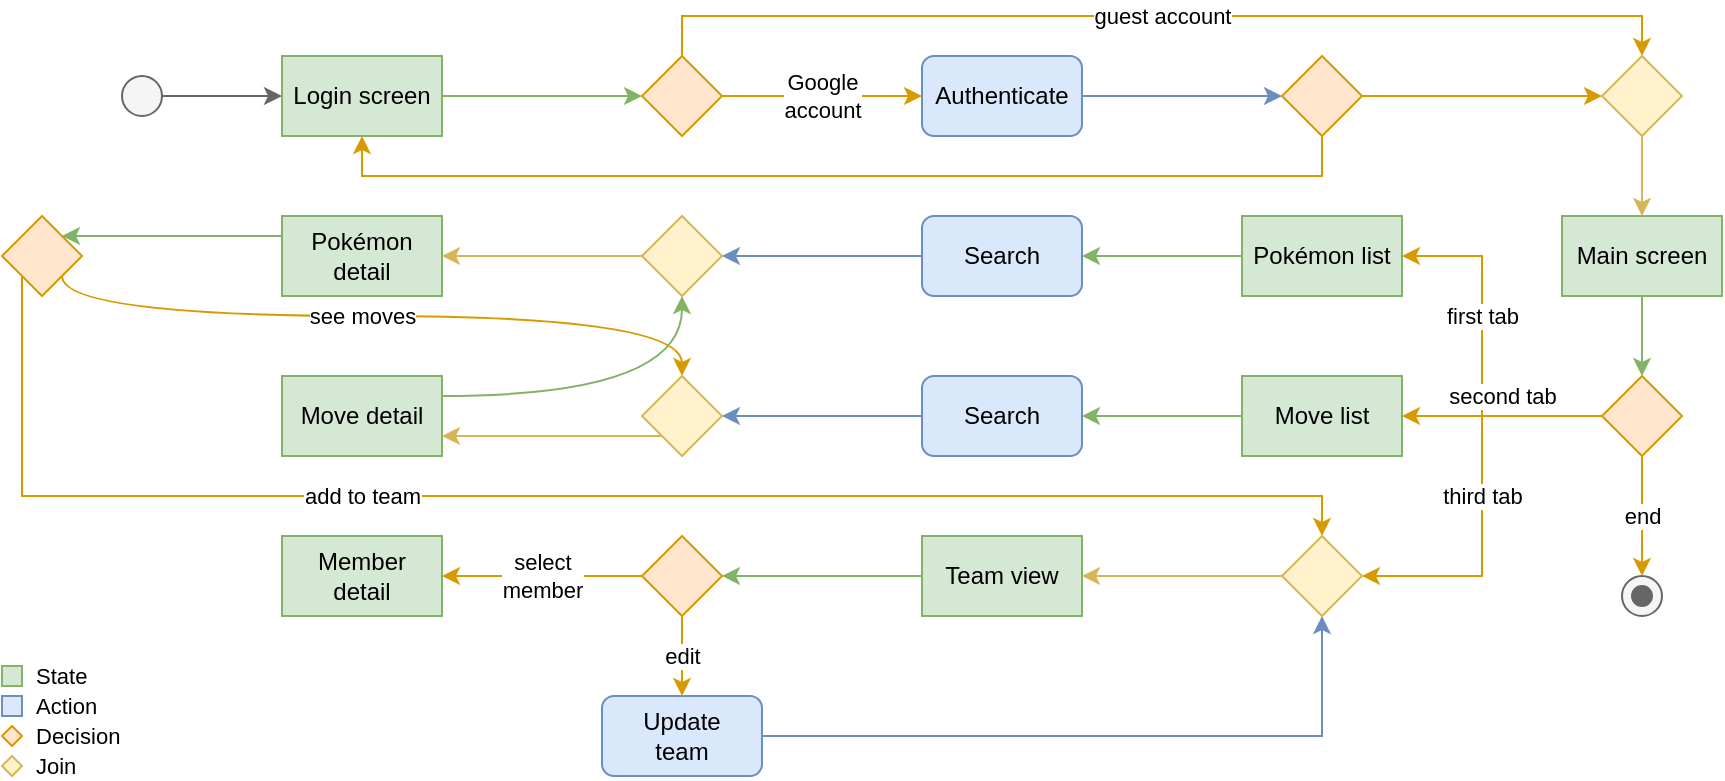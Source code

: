 <mxfile version="24.7.17">
  <diagram name="Page-1" id="n4YTPFiaNwmfkghKdESe">
    <mxGraphModel dx="399" dy="217" grid="1" gridSize="10" guides="1" tooltips="1" connect="1" arrows="1" fold="1" page="1" pageScale="1" pageWidth="940" pageHeight="460" math="0" shadow="0">
      <root>
        <mxCell id="0" />
        <mxCell id="1" parent="0" />
        <mxCell id="yg3wYNuyaRmi8jHiZ-h4-178" value="see moves" style="edgeStyle=orthogonalEdgeStyle;rounded=0;orthogonalLoop=1;jettySize=auto;html=1;exitX=1;exitY=1;exitDx=0;exitDy=0;entryX=0.5;entryY=0;entryDx=0;entryDy=0;curved=1;fillColor=#ffe6cc;strokeColor=#d79b00;" parent="1" source="yg3wYNuyaRmi8jHiZ-h4-160" target="yg3wYNuyaRmi8jHiZ-h4-107" edge="1">
          <mxGeometry x="-0.056" relative="1" as="geometry">
            <Array as="points">
              <mxPoint x="70" y="190" />
              <mxPoint x="380" y="190" />
            </Array>
            <mxPoint as="offset" />
          </mxGeometry>
        </mxCell>
        <mxCell id="yg3wYNuyaRmi8jHiZ-h4-52" style="edgeStyle=orthogonalEdgeStyle;rounded=0;orthogonalLoop=1;jettySize=auto;html=1;exitX=1;exitY=0.5;exitDx=0;exitDy=0;entryX=0;entryY=0.5;entryDx=0;entryDy=0;fillColor=#f5f5f5;strokeColor=#666666;" parent="1" source="MU9g39NuWjS2vlEsyIcT-31" target="yg3wYNuyaRmi8jHiZ-h4-43" edge="1">
          <mxGeometry relative="1" as="geometry" />
        </mxCell>
        <mxCell id="MU9g39NuWjS2vlEsyIcT-31" value="" style="ellipse;fillColor=#f5f5f5;html=1;fontColor=#333333;strokeColor=#666666;" parent="1" vertex="1">
          <mxGeometry x="100" y="70" width="20" height="20" as="geometry" />
        </mxCell>
        <mxCell id="yg3wYNuyaRmi8jHiZ-h4-53" style="edgeStyle=orthogonalEdgeStyle;rounded=0;orthogonalLoop=1;jettySize=auto;html=1;exitX=1;exitY=0.5;exitDx=0;exitDy=0;entryX=0;entryY=0.5;entryDx=0;entryDy=0;fillColor=#d5e8d4;strokeColor=#82b366;" parent="1" source="yg3wYNuyaRmi8jHiZ-h4-43" target="yg3wYNuyaRmi8jHiZ-h4-48" edge="1">
          <mxGeometry relative="1" as="geometry" />
        </mxCell>
        <mxCell id="yg3wYNuyaRmi8jHiZ-h4-43" value="Login screen" style="rounded=0;whiteSpace=wrap;html=1;fillColor=#d5e8d4;strokeColor=#82b366;" parent="1" vertex="1">
          <mxGeometry x="180" y="60" width="80" height="40" as="geometry" />
        </mxCell>
        <mxCell id="yg3wYNuyaRmi8jHiZ-h4-71" value="Google&lt;div&gt;account&lt;/div&gt;" style="edgeStyle=orthogonalEdgeStyle;rounded=0;orthogonalLoop=1;jettySize=auto;html=1;exitX=1;exitY=0.5;exitDx=0;exitDy=0;entryX=0;entryY=0.5;entryDx=0;entryDy=0;fillColor=#ffe6cc;strokeColor=#d79b00;" parent="1" source="yg3wYNuyaRmi8jHiZ-h4-48" target="yg3wYNuyaRmi8jHiZ-h4-50" edge="1">
          <mxGeometry relative="1" as="geometry" />
        </mxCell>
        <mxCell id="yg3wYNuyaRmi8jHiZ-h4-72" value="guest account" style="edgeStyle=orthogonalEdgeStyle;rounded=0;orthogonalLoop=1;jettySize=auto;html=1;exitX=0.5;exitY=0;exitDx=0;exitDy=0;entryX=0.5;entryY=0;entryDx=0;entryDy=0;fillColor=#ffe6cc;strokeColor=#d79b00;" parent="1" source="yg3wYNuyaRmi8jHiZ-h4-48" target="yg3wYNuyaRmi8jHiZ-h4-66" edge="1">
          <mxGeometry relative="1" as="geometry" />
        </mxCell>
        <mxCell id="yg3wYNuyaRmi8jHiZ-h4-48" value="" style="rhombus;whiteSpace=wrap;html=1;shadow=0;fontFamily=Helvetica;fontSize=12;align=center;strokeWidth=1;spacing=6;spacingTop=-4;fillColor=#ffe6cc;strokeColor=#d79b00;" parent="1" vertex="1">
          <mxGeometry x="360" y="60" width="40" height="40" as="geometry" />
        </mxCell>
        <mxCell id="yg3wYNuyaRmi8jHiZ-h4-62" style="edgeStyle=orthogonalEdgeStyle;rounded=0;orthogonalLoop=1;jettySize=auto;html=1;exitX=1;exitY=0.5;exitDx=0;exitDy=0;entryX=0;entryY=0.5;entryDx=0;entryDy=0;fillColor=#dae8fc;strokeColor=#6c8ebf;" parent="1" source="yg3wYNuyaRmi8jHiZ-h4-50" target="yg3wYNuyaRmi8jHiZ-h4-61" edge="1">
          <mxGeometry relative="1" as="geometry" />
        </mxCell>
        <mxCell id="yg3wYNuyaRmi8jHiZ-h4-50" value="Authenticate" style="rounded=1;whiteSpace=wrap;html=1;fontSize=12;glass=0;strokeWidth=1;shadow=0;fillColor=#dae8fc;strokeColor=#6c8ebf;" parent="1" vertex="1">
          <mxGeometry x="500" y="60" width="80" height="40" as="geometry" />
        </mxCell>
        <mxCell id="yg3wYNuyaRmi8jHiZ-h4-67" style="edgeStyle=orthogonalEdgeStyle;rounded=0;orthogonalLoop=1;jettySize=auto;html=1;exitX=1;exitY=0.5;exitDx=0;exitDy=0;entryX=0;entryY=0.5;entryDx=0;entryDy=0;fillColor=#ffe6cc;strokeColor=#d79b00;" parent="1" source="yg3wYNuyaRmi8jHiZ-h4-61" target="yg3wYNuyaRmi8jHiZ-h4-66" edge="1">
          <mxGeometry relative="1" as="geometry" />
        </mxCell>
        <mxCell id="yg3wYNuyaRmi8jHiZ-h4-79" style="edgeStyle=orthogonalEdgeStyle;rounded=0;orthogonalLoop=1;jettySize=auto;html=1;exitX=0.5;exitY=1;exitDx=0;exitDy=0;entryX=0.5;entryY=1;entryDx=0;entryDy=0;fillColor=#ffe6cc;strokeColor=#d79b00;" parent="1" source="yg3wYNuyaRmi8jHiZ-h4-61" target="yg3wYNuyaRmi8jHiZ-h4-43" edge="1">
          <mxGeometry relative="1" as="geometry" />
        </mxCell>
        <mxCell id="yg3wYNuyaRmi8jHiZ-h4-61" value="" style="rhombus;whiteSpace=wrap;html=1;shadow=0;fontFamily=Helvetica;fontSize=12;align=center;strokeWidth=1;spacing=6;spacingTop=-4;fillColor=#ffe6cc;strokeColor=#d79b00;" parent="1" vertex="1">
          <mxGeometry x="680" y="60" width="40" height="40" as="geometry" />
        </mxCell>
        <mxCell id="yg3wYNuyaRmi8jHiZ-h4-82" style="edgeStyle=orthogonalEdgeStyle;rounded=0;orthogonalLoop=1;jettySize=auto;html=1;exitX=0.5;exitY=1;exitDx=0;exitDy=0;entryX=0.5;entryY=0;entryDx=0;entryDy=0;fillColor=#d5e8d4;strokeColor=#82b366;" parent="1" source="yg3wYNuyaRmi8jHiZ-h4-64" target="yg3wYNuyaRmi8jHiZ-h4-80" edge="1">
          <mxGeometry relative="1" as="geometry" />
        </mxCell>
        <mxCell id="yg3wYNuyaRmi8jHiZ-h4-64" value="Main screen" style="rounded=0;whiteSpace=wrap;html=1;fillColor=#d5e8d4;strokeColor=#82b366;" parent="1" vertex="1">
          <mxGeometry x="820" y="140" width="80" height="40" as="geometry" />
        </mxCell>
        <mxCell id="yg3wYNuyaRmi8jHiZ-h4-73" style="edgeStyle=orthogonalEdgeStyle;rounded=0;orthogonalLoop=1;jettySize=auto;html=1;exitX=0.5;exitY=1;exitDx=0;exitDy=0;entryX=0.5;entryY=0;entryDx=0;entryDy=0;fillColor=#fff2cc;strokeColor=#d6b656;" parent="1" source="yg3wYNuyaRmi8jHiZ-h4-66" target="yg3wYNuyaRmi8jHiZ-h4-64" edge="1">
          <mxGeometry relative="1" as="geometry" />
        </mxCell>
        <mxCell id="yg3wYNuyaRmi8jHiZ-h4-66" value="" style="rhombus;whiteSpace=wrap;html=1;shadow=0;fontFamily=Helvetica;fontSize=12;align=center;strokeWidth=1;spacing=6;spacingTop=-4;fillColor=#fff2cc;strokeColor=#d6b656;" parent="1" vertex="1">
          <mxGeometry x="840" y="60" width="40" height="40" as="geometry" />
        </mxCell>
        <mxCell id="yg3wYNuyaRmi8jHiZ-h4-86" value="first tab" style="edgeStyle=orthogonalEdgeStyle;rounded=0;orthogonalLoop=1;jettySize=auto;html=1;exitX=0;exitY=0.5;exitDx=0;exitDy=0;entryX=1;entryY=0.5;entryDx=0;entryDy=0;fillColor=#ffe6cc;strokeColor=#d79b00;" parent="1" source="yg3wYNuyaRmi8jHiZ-h4-80" target="yg3wYNuyaRmi8jHiZ-h4-85" edge="1">
          <mxGeometry x="0.222" relative="1" as="geometry">
            <Array as="points">
              <mxPoint x="780" y="240" />
              <mxPoint x="780" y="160" />
            </Array>
            <mxPoint as="offset" />
          </mxGeometry>
        </mxCell>
        <mxCell id="yg3wYNuyaRmi8jHiZ-h4-91" value="second tab" style="edgeStyle=orthogonalEdgeStyle;rounded=0;orthogonalLoop=1;jettySize=auto;html=1;exitX=0;exitY=0.5;exitDx=0;exitDy=0;entryX=1;entryY=0.5;entryDx=0;entryDy=0;fillColor=#ffe6cc;strokeColor=#d79b00;" parent="1" source="yg3wYNuyaRmi8jHiZ-h4-80" target="yg3wYNuyaRmi8jHiZ-h4-90" edge="1">
          <mxGeometry y="-10" relative="1" as="geometry">
            <mxPoint as="offset" />
          </mxGeometry>
        </mxCell>
        <mxCell id="yg3wYNuyaRmi8jHiZ-h4-144" value="third tab" style="edgeStyle=orthogonalEdgeStyle;rounded=0;orthogonalLoop=1;jettySize=auto;html=1;exitX=0;exitY=0.5;exitDx=0;exitDy=0;entryX=1;entryY=0.5;entryDx=0;entryDy=0;fillColor=#ffe6cc;strokeColor=#d79b00;" parent="1" source="yg3wYNuyaRmi8jHiZ-h4-80" target="yg3wYNuyaRmi8jHiZ-h4-142" edge="1">
          <mxGeometry relative="1" as="geometry" />
        </mxCell>
        <mxCell id="yg3wYNuyaRmi8jHiZ-h4-80" value="" style="rhombus;whiteSpace=wrap;html=1;shadow=0;fontFamily=Helvetica;fontSize=12;align=center;strokeWidth=1;spacing=6;spacingTop=-4;fillColor=#ffe6cc;strokeColor=#d79b00;" parent="1" vertex="1">
          <mxGeometry x="840" y="220" width="40" height="40" as="geometry" />
        </mxCell>
        <mxCell id="yg3wYNuyaRmi8jHiZ-h4-124" style="edgeStyle=orthogonalEdgeStyle;rounded=0;orthogonalLoop=1;jettySize=auto;html=1;exitX=0;exitY=0.5;exitDx=0;exitDy=0;entryX=1;entryY=0.5;entryDx=0;entryDy=0;fillColor=#d5e8d4;strokeColor=#82b366;" parent="1" source="yg3wYNuyaRmi8jHiZ-h4-85" target="yg3wYNuyaRmi8jHiZ-h4-123" edge="1">
          <mxGeometry relative="1" as="geometry" />
        </mxCell>
        <mxCell id="yg3wYNuyaRmi8jHiZ-h4-85" value="&lt;div&gt;&lt;span style=&quot;background-color: initial;&quot;&gt;Poké&lt;/span&gt;&lt;span style=&quot;background-color: initial;&quot;&gt;mon list&lt;/span&gt;&lt;br&gt;&lt;/div&gt;" style="rounded=0;whiteSpace=wrap;html=1;fillColor=#d5e8d4;strokeColor=#82b366;" parent="1" vertex="1">
          <mxGeometry x="660" y="140" width="80" height="40" as="geometry" />
        </mxCell>
        <mxCell id="yg3wYNuyaRmi8jHiZ-h4-127" style="edgeStyle=orthogonalEdgeStyle;rounded=0;orthogonalLoop=1;jettySize=auto;html=1;exitX=0;exitY=0.5;exitDx=0;exitDy=0;entryX=1;entryY=0.5;entryDx=0;entryDy=0;fillColor=#d5e8d4;strokeColor=#82b366;" parent="1" source="yg3wYNuyaRmi8jHiZ-h4-90" target="yg3wYNuyaRmi8jHiZ-h4-126" edge="1">
          <mxGeometry relative="1" as="geometry" />
        </mxCell>
        <mxCell id="yg3wYNuyaRmi8jHiZ-h4-90" value="&lt;div&gt;Move list&lt;/div&gt;" style="rounded=0;whiteSpace=wrap;html=1;fillColor=#d5e8d4;strokeColor=#82b366;" parent="1" vertex="1">
          <mxGeometry x="660" y="220" width="80" height="40" as="geometry" />
        </mxCell>
        <mxCell id="yg3wYNuyaRmi8jHiZ-h4-177" style="edgeStyle=orthogonalEdgeStyle;rounded=0;orthogonalLoop=1;jettySize=auto;html=1;exitX=0;exitY=0.25;exitDx=0;exitDy=0;entryX=1;entryY=0;entryDx=0;entryDy=0;fillColor=#d5e8d4;strokeColor=#82b366;" parent="1" source="yg3wYNuyaRmi8jHiZ-h4-94" target="yg3wYNuyaRmi8jHiZ-h4-160" edge="1">
          <mxGeometry relative="1" as="geometry" />
        </mxCell>
        <mxCell id="yg3wYNuyaRmi8jHiZ-h4-94" value="&lt;div&gt;&lt;span style=&quot;background-color: initial;&quot;&gt;Poké&lt;/span&gt;&lt;span style=&quot;background-color: initial;&quot;&gt;mon detail&lt;/span&gt;&lt;br&gt;&lt;/div&gt;" style="rounded=0;whiteSpace=wrap;html=1;fillColor=#d5e8d4;strokeColor=#82b366;" parent="1" vertex="1">
          <mxGeometry x="180" y="140" width="80" height="40" as="geometry" />
        </mxCell>
        <mxCell id="yg3wYNuyaRmi8jHiZ-h4-163" style="edgeStyle=orthogonalEdgeStyle;rounded=0;orthogonalLoop=1;jettySize=auto;html=1;exitX=1;exitY=0.25;exitDx=0;exitDy=0;entryX=0.5;entryY=1;entryDx=0;entryDy=0;curved=1;fillColor=#d5e8d4;strokeColor=#82b366;" parent="1" source="yg3wYNuyaRmi8jHiZ-h4-99" target="yg3wYNuyaRmi8jHiZ-h4-103" edge="1">
          <mxGeometry relative="1" as="geometry" />
        </mxCell>
        <mxCell id="yg3wYNuyaRmi8jHiZ-h4-99" value="&lt;div&gt;&lt;span style=&quot;background-color: initial;&quot;&gt;Move&amp;nbsp;&lt;/span&gt;&lt;span style=&quot;background-color: initial;&quot;&gt;detail&lt;/span&gt;&lt;/div&gt;" style="rounded=0;whiteSpace=wrap;html=1;fillColor=#d5e8d4;strokeColor=#82b366;" parent="1" vertex="1">
          <mxGeometry x="180" y="220" width="80" height="40" as="geometry" />
        </mxCell>
        <mxCell id="yg3wYNuyaRmi8jHiZ-h4-165" style="edgeStyle=orthogonalEdgeStyle;rounded=0;orthogonalLoop=1;jettySize=auto;html=1;exitX=0;exitY=0.5;exitDx=0;exitDy=0;entryX=1;entryY=0.5;entryDx=0;entryDy=0;fillColor=#fff2cc;strokeColor=#d6b656;" parent="1" source="yg3wYNuyaRmi8jHiZ-h4-103" target="yg3wYNuyaRmi8jHiZ-h4-94" edge="1">
          <mxGeometry relative="1" as="geometry" />
        </mxCell>
        <mxCell id="yg3wYNuyaRmi8jHiZ-h4-103" value="" style="rhombus;whiteSpace=wrap;html=1;shadow=0;fontFamily=Helvetica;fontSize=12;align=center;strokeWidth=1;spacing=6;spacingTop=-4;fillColor=#fff2cc;strokeColor=#d6b656;" parent="1" vertex="1">
          <mxGeometry x="360" y="140" width="40" height="40" as="geometry" />
        </mxCell>
        <mxCell id="yg3wYNuyaRmi8jHiZ-h4-179" style="edgeStyle=orthogonalEdgeStyle;rounded=0;orthogonalLoop=1;jettySize=auto;html=1;exitX=0;exitY=1;exitDx=0;exitDy=0;entryX=1;entryY=0.75;entryDx=0;entryDy=0;fillColor=#fff2cc;strokeColor=#d6b656;" parent="1" source="yg3wYNuyaRmi8jHiZ-h4-107" target="yg3wYNuyaRmi8jHiZ-h4-99" edge="1">
          <mxGeometry relative="1" as="geometry" />
        </mxCell>
        <mxCell id="yg3wYNuyaRmi8jHiZ-h4-107" value="" style="rhombus;whiteSpace=wrap;html=1;shadow=0;fontFamily=Helvetica;fontSize=12;align=center;strokeWidth=1;spacing=6;spacingTop=-4;fillColor=#fff2cc;strokeColor=#d6b656;" parent="1" vertex="1">
          <mxGeometry x="360" y="220" width="40" height="40" as="geometry" />
        </mxCell>
        <mxCell id="yg3wYNuyaRmi8jHiZ-h4-155" style="edgeStyle=orthogonalEdgeStyle;rounded=0;orthogonalLoop=1;jettySize=auto;html=1;exitX=0;exitY=0.5;exitDx=0;exitDy=0;entryX=1;entryY=0.5;entryDx=0;entryDy=0;fillColor=#d5e8d4;strokeColor=#82b366;" parent="1" source="yg3wYNuyaRmi8jHiZ-h4-121" target="yg3wYNuyaRmi8jHiZ-h4-154" edge="1">
          <mxGeometry relative="1" as="geometry" />
        </mxCell>
        <mxCell id="yg3wYNuyaRmi8jHiZ-h4-121" value="&lt;div&gt;Team view&lt;/div&gt;" style="rounded=0;whiteSpace=wrap;html=1;fillColor=#d5e8d4;strokeColor=#82b366;" parent="1" vertex="1">
          <mxGeometry x="500" y="300" width="80" height="40" as="geometry" />
        </mxCell>
        <mxCell id="yg3wYNuyaRmi8jHiZ-h4-125" style="edgeStyle=orthogonalEdgeStyle;rounded=0;orthogonalLoop=1;jettySize=auto;html=1;exitX=0;exitY=0.5;exitDx=0;exitDy=0;entryX=1;entryY=0.5;entryDx=0;entryDy=0;fillColor=#dae8fc;strokeColor=#6c8ebf;" parent="1" source="yg3wYNuyaRmi8jHiZ-h4-123" target="yg3wYNuyaRmi8jHiZ-h4-103" edge="1">
          <mxGeometry relative="1" as="geometry" />
        </mxCell>
        <mxCell id="yg3wYNuyaRmi8jHiZ-h4-123" value="Search" style="rounded=1;whiteSpace=wrap;html=1;fontSize=12;glass=0;strokeWidth=1;shadow=0;fillColor=#dae8fc;strokeColor=#6c8ebf;" parent="1" vertex="1">
          <mxGeometry x="500" y="140" width="80" height="40" as="geometry" />
        </mxCell>
        <mxCell id="yg3wYNuyaRmi8jHiZ-h4-128" style="edgeStyle=orthogonalEdgeStyle;rounded=0;orthogonalLoop=1;jettySize=auto;html=1;exitX=0;exitY=0.5;exitDx=0;exitDy=0;entryX=1;entryY=0.5;entryDx=0;entryDy=0;fillColor=#dae8fc;strokeColor=#6c8ebf;" parent="1" source="yg3wYNuyaRmi8jHiZ-h4-126" target="yg3wYNuyaRmi8jHiZ-h4-107" edge="1">
          <mxGeometry relative="1" as="geometry" />
        </mxCell>
        <mxCell id="yg3wYNuyaRmi8jHiZ-h4-126" value="Search" style="rounded=1;whiteSpace=wrap;html=1;fontSize=12;glass=0;strokeWidth=1;shadow=0;fillColor=#dae8fc;strokeColor=#6c8ebf;" parent="1" vertex="1">
          <mxGeometry x="500" y="220" width="80" height="40" as="geometry" />
        </mxCell>
        <mxCell id="yg3wYNuyaRmi8jHiZ-h4-184" style="edgeStyle=orthogonalEdgeStyle;rounded=0;orthogonalLoop=1;jettySize=auto;html=1;exitX=1;exitY=0.5;exitDx=0;exitDy=0;entryX=0.5;entryY=1;entryDx=0;entryDy=0;fillColor=#dae8fc;strokeColor=#6c8ebf;" parent="1" source="yg3wYNuyaRmi8jHiZ-h4-132" target="yg3wYNuyaRmi8jHiZ-h4-142" edge="1">
          <mxGeometry relative="1" as="geometry" />
        </mxCell>
        <mxCell id="yg3wYNuyaRmi8jHiZ-h4-132" value="Update&lt;div&gt;team&lt;/div&gt;" style="rounded=1;whiteSpace=wrap;html=1;fontSize=12;glass=0;strokeWidth=1;shadow=0;fillColor=#dae8fc;strokeColor=#6c8ebf;" parent="1" vertex="1">
          <mxGeometry x="340" y="380" width="80" height="40" as="geometry" />
        </mxCell>
        <mxCell id="yg3wYNuyaRmi8jHiZ-h4-145" style="edgeStyle=orthogonalEdgeStyle;rounded=0;orthogonalLoop=1;jettySize=auto;html=1;exitX=0;exitY=0.5;exitDx=0;exitDy=0;entryX=1;entryY=0.5;entryDx=0;entryDy=0;fillColor=#fff2cc;strokeColor=#d6b656;" parent="1" source="yg3wYNuyaRmi8jHiZ-h4-142" target="yg3wYNuyaRmi8jHiZ-h4-121" edge="1">
          <mxGeometry relative="1" as="geometry" />
        </mxCell>
        <mxCell id="yg3wYNuyaRmi8jHiZ-h4-142" value="" style="rhombus;whiteSpace=wrap;html=1;shadow=0;fontFamily=Helvetica;fontSize=12;align=center;strokeWidth=1;spacing=6;spacingTop=-4;fillColor=#fff2cc;strokeColor=#d6b656;" parent="1" vertex="1">
          <mxGeometry x="680" y="300" width="40" height="40" as="geometry" />
        </mxCell>
        <mxCell id="yg3wYNuyaRmi8jHiZ-h4-181" value="select&lt;div&gt;member&lt;/div&gt;" style="edgeStyle=orthogonalEdgeStyle;rounded=0;orthogonalLoop=1;jettySize=auto;html=1;exitX=0;exitY=0.5;exitDx=0;exitDy=0;entryX=1;entryY=0.5;entryDx=0;entryDy=0;fillColor=#ffe6cc;strokeColor=#d79b00;" parent="1" source="yg3wYNuyaRmi8jHiZ-h4-154" target="yg3wYNuyaRmi8jHiZ-h4-180" edge="1">
          <mxGeometry relative="1" as="geometry" />
        </mxCell>
        <mxCell id="yg3wYNuyaRmi8jHiZ-h4-183" value="edit" style="edgeStyle=orthogonalEdgeStyle;rounded=0;orthogonalLoop=1;jettySize=auto;html=1;exitX=0.5;exitY=1;exitDx=0;exitDy=0;entryX=0.5;entryY=0;entryDx=0;entryDy=0;fillColor=#ffe6cc;strokeColor=#d79b00;" parent="1" source="yg3wYNuyaRmi8jHiZ-h4-154" target="yg3wYNuyaRmi8jHiZ-h4-132" edge="1">
          <mxGeometry relative="1" as="geometry" />
        </mxCell>
        <mxCell id="yg3wYNuyaRmi8jHiZ-h4-154" value="" style="rhombus;whiteSpace=wrap;html=1;shadow=0;fontFamily=Helvetica;fontSize=12;align=center;strokeWidth=1;spacing=6;spacingTop=-4;fillColor=#ffe6cc;strokeColor=#d79b00;" parent="1" vertex="1">
          <mxGeometry x="360" y="300" width="40" height="40" as="geometry" />
        </mxCell>
        <mxCell id="yg3wYNuyaRmi8jHiZ-h4-176" value="add to team" style="edgeStyle=orthogonalEdgeStyle;rounded=0;orthogonalLoop=1;jettySize=auto;html=1;exitX=0;exitY=1;exitDx=0;exitDy=0;entryX=0.5;entryY=0;entryDx=0;entryDy=0;fillColor=#ffe6cc;strokeColor=#d79b00;" parent="1" source="yg3wYNuyaRmi8jHiZ-h4-160" target="yg3wYNuyaRmi8jHiZ-h4-142" edge="1">
          <mxGeometry x="-0.282" relative="1" as="geometry">
            <Array as="points">
              <mxPoint x="50" y="280" />
              <mxPoint x="700" y="280" />
            </Array>
            <mxPoint as="offset" />
          </mxGeometry>
        </mxCell>
        <mxCell id="yg3wYNuyaRmi8jHiZ-h4-160" value="" style="rhombus;whiteSpace=wrap;html=1;shadow=0;fontFamily=Helvetica;fontSize=12;align=center;strokeWidth=1;spacing=6;spacingTop=-4;fillColor=#ffe6cc;strokeColor=#d79b00;" parent="1" vertex="1">
          <mxGeometry x="40" y="140" width="40" height="40" as="geometry" />
        </mxCell>
        <mxCell id="yg3wYNuyaRmi8jHiZ-h4-180" value="Member&lt;div&gt;detail&lt;/div&gt;" style="rounded=0;whiteSpace=wrap;html=1;fillColor=#d5e8d4;strokeColor=#82b366;" parent="1" vertex="1">
          <mxGeometry x="180" y="300" width="80" height="40" as="geometry" />
        </mxCell>
        <mxCell id="yg3wYNuyaRmi8jHiZ-h4-186" value="" style="shape=mxgraph.sysml.actFinal;html=1;verticalLabelPosition=bottom;labelBackgroundColor=#ffffff;verticalAlign=top;fillColor=#f5f5f5;fontColor=#333333;strokeColor=#666666;" parent="1" vertex="1">
          <mxGeometry x="850" y="320" width="20" height="20" as="geometry" />
        </mxCell>
        <mxCell id="yg3wYNuyaRmi8jHiZ-h4-187" value="end" style="edgeStyle=orthogonalEdgeStyle;rounded=0;orthogonalLoop=1;jettySize=auto;html=1;exitX=0.5;exitY=1;exitDx=0;exitDy=0;entryX=0.5;entryY=0;entryDx=0;entryDy=0;entryPerimeter=0;fillColor=#ffe6cc;strokeColor=#d79b00;" parent="1" source="yg3wYNuyaRmi8jHiZ-h4-80" target="yg3wYNuyaRmi8jHiZ-h4-186" edge="1">
          <mxGeometry relative="1" as="geometry" />
        </mxCell>
        <mxCell id="GKU_FXUFGeY7qP9nMGVv-1" value="" style="rhombus;whiteSpace=wrap;html=1;fillColor=#ffe6cc;strokeColor=#d79b00;align=left;spacingLeft=0;" vertex="1" parent="1">
          <mxGeometry x="40" y="395" width="10" height="10" as="geometry" />
        </mxCell>
        <mxCell id="GKU_FXUFGeY7qP9nMGVv-2" value="" style="rhombus;whiteSpace=wrap;html=1;fillColor=#fff2cc;strokeColor=#d6b656;align=left;spacingLeft=0;" vertex="1" parent="1">
          <mxGeometry x="40" y="410" width="10" height="10" as="geometry" />
        </mxCell>
        <mxCell id="GKU_FXUFGeY7qP9nMGVv-4" value="" style="rounded=0;whiteSpace=wrap;html=1;fillColor=#dae8fc;strokeColor=#6c8ebf;align=left;spacingLeft=0;" vertex="1" parent="1">
          <mxGeometry x="40" y="380" width="10" height="10" as="geometry" />
        </mxCell>
        <mxCell id="GKU_FXUFGeY7qP9nMGVv-5" value="" style="rounded=0;whiteSpace=wrap;html=1;fillColor=#d5e8d4;strokeColor=#82b366;align=left;spacingLeft=0;" vertex="1" parent="1">
          <mxGeometry x="40" y="365" width="10" height="10" as="geometry" />
        </mxCell>
        <mxCell id="GKU_FXUFGeY7qP9nMGVv-6" value="State" style="text;html=1;align=left;verticalAlign=middle;whiteSpace=wrap;rounded=0;fontSize=11;" vertex="1" parent="1">
          <mxGeometry x="55" y="365" width="65" height="10" as="geometry" />
        </mxCell>
        <mxCell id="GKU_FXUFGeY7qP9nMGVv-7" value="Action" style="text;html=1;align=left;verticalAlign=middle;whiteSpace=wrap;rounded=0;fontSize=11;" vertex="1" parent="1">
          <mxGeometry x="55" y="380" width="65" height="10" as="geometry" />
        </mxCell>
        <mxCell id="GKU_FXUFGeY7qP9nMGVv-9" value="Decision" style="text;html=1;align=left;verticalAlign=middle;whiteSpace=wrap;rounded=0;fontSize=11;" vertex="1" parent="1">
          <mxGeometry x="55" y="395" width="65" height="10" as="geometry" />
        </mxCell>
        <mxCell id="GKU_FXUFGeY7qP9nMGVv-10" value="Join" style="text;html=1;align=left;verticalAlign=middle;whiteSpace=wrap;rounded=0;fontSize=11;" vertex="1" parent="1">
          <mxGeometry x="55" y="410" width="65" height="10" as="geometry" />
        </mxCell>
      </root>
    </mxGraphModel>
  </diagram>
</mxfile>
